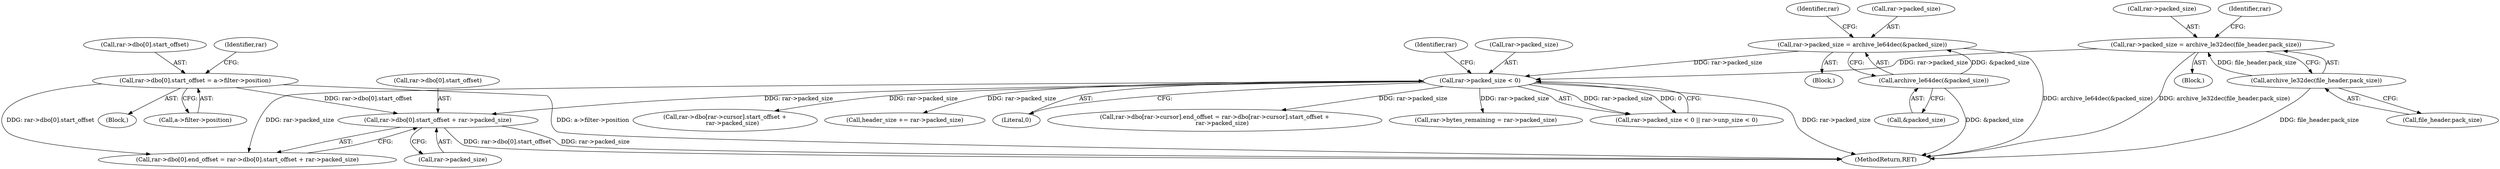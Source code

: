 digraph "0_libarchive_5562545b5562f6d12a4ef991fae158bf4ccf92b6@pointer" {
"1001418" [label="(Call,rar->dbo[0].start_offset + rar->packed_size)"];
"1001397" [label="(Call,rar->dbo[0].start_offset = a->filter->position)"];
"1000549" [label="(Call,rar->packed_size < 0)"];
"1000515" [label="(Call,rar->packed_size = archive_le64dec(&packed_size))"];
"1000519" [label="(Call,archive_le64dec(&packed_size))"];
"1000531" [label="(Call,rar->packed_size = archive_le32dec(file_header.pack_size))"];
"1000535" [label="(Call,archive_le32dec(file_header.pack_size))"];
"1000520" [label="(Call,&packed_size)"];
"1000532" [label="(Call,rar->packed_size)"];
"1000541" [label="(Identifier,rar)"];
"1000535" [label="(Call,archive_le32dec(file_header.pack_size))"];
"1000589" [label="(Call,header_size += rar->packed_size)"];
"1000524" [label="(Identifier,rar)"];
"1001216" [label="(Call,rar->dbo[rar->cursor].end_offset = rar->dbo[rar->cursor].start_offset +\n        rar->packed_size)"];
"1000536" [label="(Call,file_header.pack_size)"];
"1000569" [label="(Call,rar->bytes_remaining = rar->packed_size)"];
"1000484" [label="(Block,)"];
"1000531" [label="(Call,rar->packed_size = archive_le32dec(file_header.pack_size))"];
"1000550" [label="(Call,rar->packed_size)"];
"1001405" [label="(Call,a->filter->position)"];
"1001418" [label="(Call,rar->dbo[0].start_offset + rar->packed_size)"];
"1001397" [label="(Call,rar->dbo[0].start_offset = a->filter->position)"];
"1000548" [label="(Call,rar->packed_size < 0 || rar->unp_size < 0)"];
"1000515" [label="(Call,rar->packed_size = archive_le64dec(&packed_size))"];
"1000121" [label="(Block,)"];
"1000553" [label="(Literal,0)"];
"1000516" [label="(Call,rar->packed_size)"];
"1001398" [label="(Call,rar->dbo[0].start_offset)"];
"1001414" [label="(Identifier,rar)"];
"1000519" [label="(Call,archive_le64dec(&packed_size))"];
"1000556" [label="(Identifier,rar)"];
"1000530" [label="(Block,)"];
"1001226" [label="(Call,rar->dbo[rar->cursor].start_offset +\n        rar->packed_size)"];
"1001426" [label="(Call,rar->packed_size)"];
"1001741" [label="(MethodReturn,RET)"];
"1001410" [label="(Call,rar->dbo[0].end_offset = rar->dbo[0].start_offset + rar->packed_size)"];
"1000549" [label="(Call,rar->packed_size < 0)"];
"1001419" [label="(Call,rar->dbo[0].start_offset)"];
"1001418" -> "1001410"  [label="AST: "];
"1001418" -> "1001426"  [label="CFG: "];
"1001419" -> "1001418"  [label="AST: "];
"1001426" -> "1001418"  [label="AST: "];
"1001410" -> "1001418"  [label="CFG: "];
"1001418" -> "1001741"  [label="DDG: rar->dbo[0].start_offset"];
"1001418" -> "1001741"  [label="DDG: rar->packed_size"];
"1001397" -> "1001418"  [label="DDG: rar->dbo[0].start_offset"];
"1000549" -> "1001418"  [label="DDG: rar->packed_size"];
"1001397" -> "1000121"  [label="AST: "];
"1001397" -> "1001405"  [label="CFG: "];
"1001398" -> "1001397"  [label="AST: "];
"1001405" -> "1001397"  [label="AST: "];
"1001414" -> "1001397"  [label="CFG: "];
"1001397" -> "1001741"  [label="DDG: a->filter->position"];
"1001397" -> "1001410"  [label="DDG: rar->dbo[0].start_offset"];
"1000549" -> "1000548"  [label="AST: "];
"1000549" -> "1000553"  [label="CFG: "];
"1000550" -> "1000549"  [label="AST: "];
"1000553" -> "1000549"  [label="AST: "];
"1000556" -> "1000549"  [label="CFG: "];
"1000548" -> "1000549"  [label="CFG: "];
"1000549" -> "1001741"  [label="DDG: rar->packed_size"];
"1000549" -> "1000548"  [label="DDG: rar->packed_size"];
"1000549" -> "1000548"  [label="DDG: 0"];
"1000515" -> "1000549"  [label="DDG: rar->packed_size"];
"1000531" -> "1000549"  [label="DDG: rar->packed_size"];
"1000549" -> "1000569"  [label="DDG: rar->packed_size"];
"1000549" -> "1000589"  [label="DDG: rar->packed_size"];
"1000549" -> "1001216"  [label="DDG: rar->packed_size"];
"1000549" -> "1001226"  [label="DDG: rar->packed_size"];
"1000549" -> "1001410"  [label="DDG: rar->packed_size"];
"1000515" -> "1000484"  [label="AST: "];
"1000515" -> "1000519"  [label="CFG: "];
"1000516" -> "1000515"  [label="AST: "];
"1000519" -> "1000515"  [label="AST: "];
"1000524" -> "1000515"  [label="CFG: "];
"1000515" -> "1001741"  [label="DDG: archive_le64dec(&packed_size)"];
"1000519" -> "1000515"  [label="DDG: &packed_size"];
"1000519" -> "1000520"  [label="CFG: "];
"1000520" -> "1000519"  [label="AST: "];
"1000519" -> "1001741"  [label="DDG: &packed_size"];
"1000531" -> "1000530"  [label="AST: "];
"1000531" -> "1000535"  [label="CFG: "];
"1000532" -> "1000531"  [label="AST: "];
"1000535" -> "1000531"  [label="AST: "];
"1000541" -> "1000531"  [label="CFG: "];
"1000531" -> "1001741"  [label="DDG: archive_le32dec(file_header.pack_size)"];
"1000535" -> "1000531"  [label="DDG: file_header.pack_size"];
"1000535" -> "1000536"  [label="CFG: "];
"1000536" -> "1000535"  [label="AST: "];
"1000535" -> "1001741"  [label="DDG: file_header.pack_size"];
}
